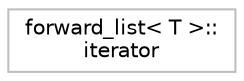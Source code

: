 digraph "Graphical Class Hierarchy"
{
 // LATEX_PDF_SIZE
  edge [fontname="Helvetica",fontsize="10",labelfontname="Helvetica",labelfontsize="10"];
  node [fontname="Helvetica",fontsize="10",shape=record];
  rankdir="LR";
  Node0 [label="forward_list\< T \>::\literator",height=0.2,width=0.4,color="grey75", fillcolor="white", style="filled",tooltip="STL iterator class."];
}
